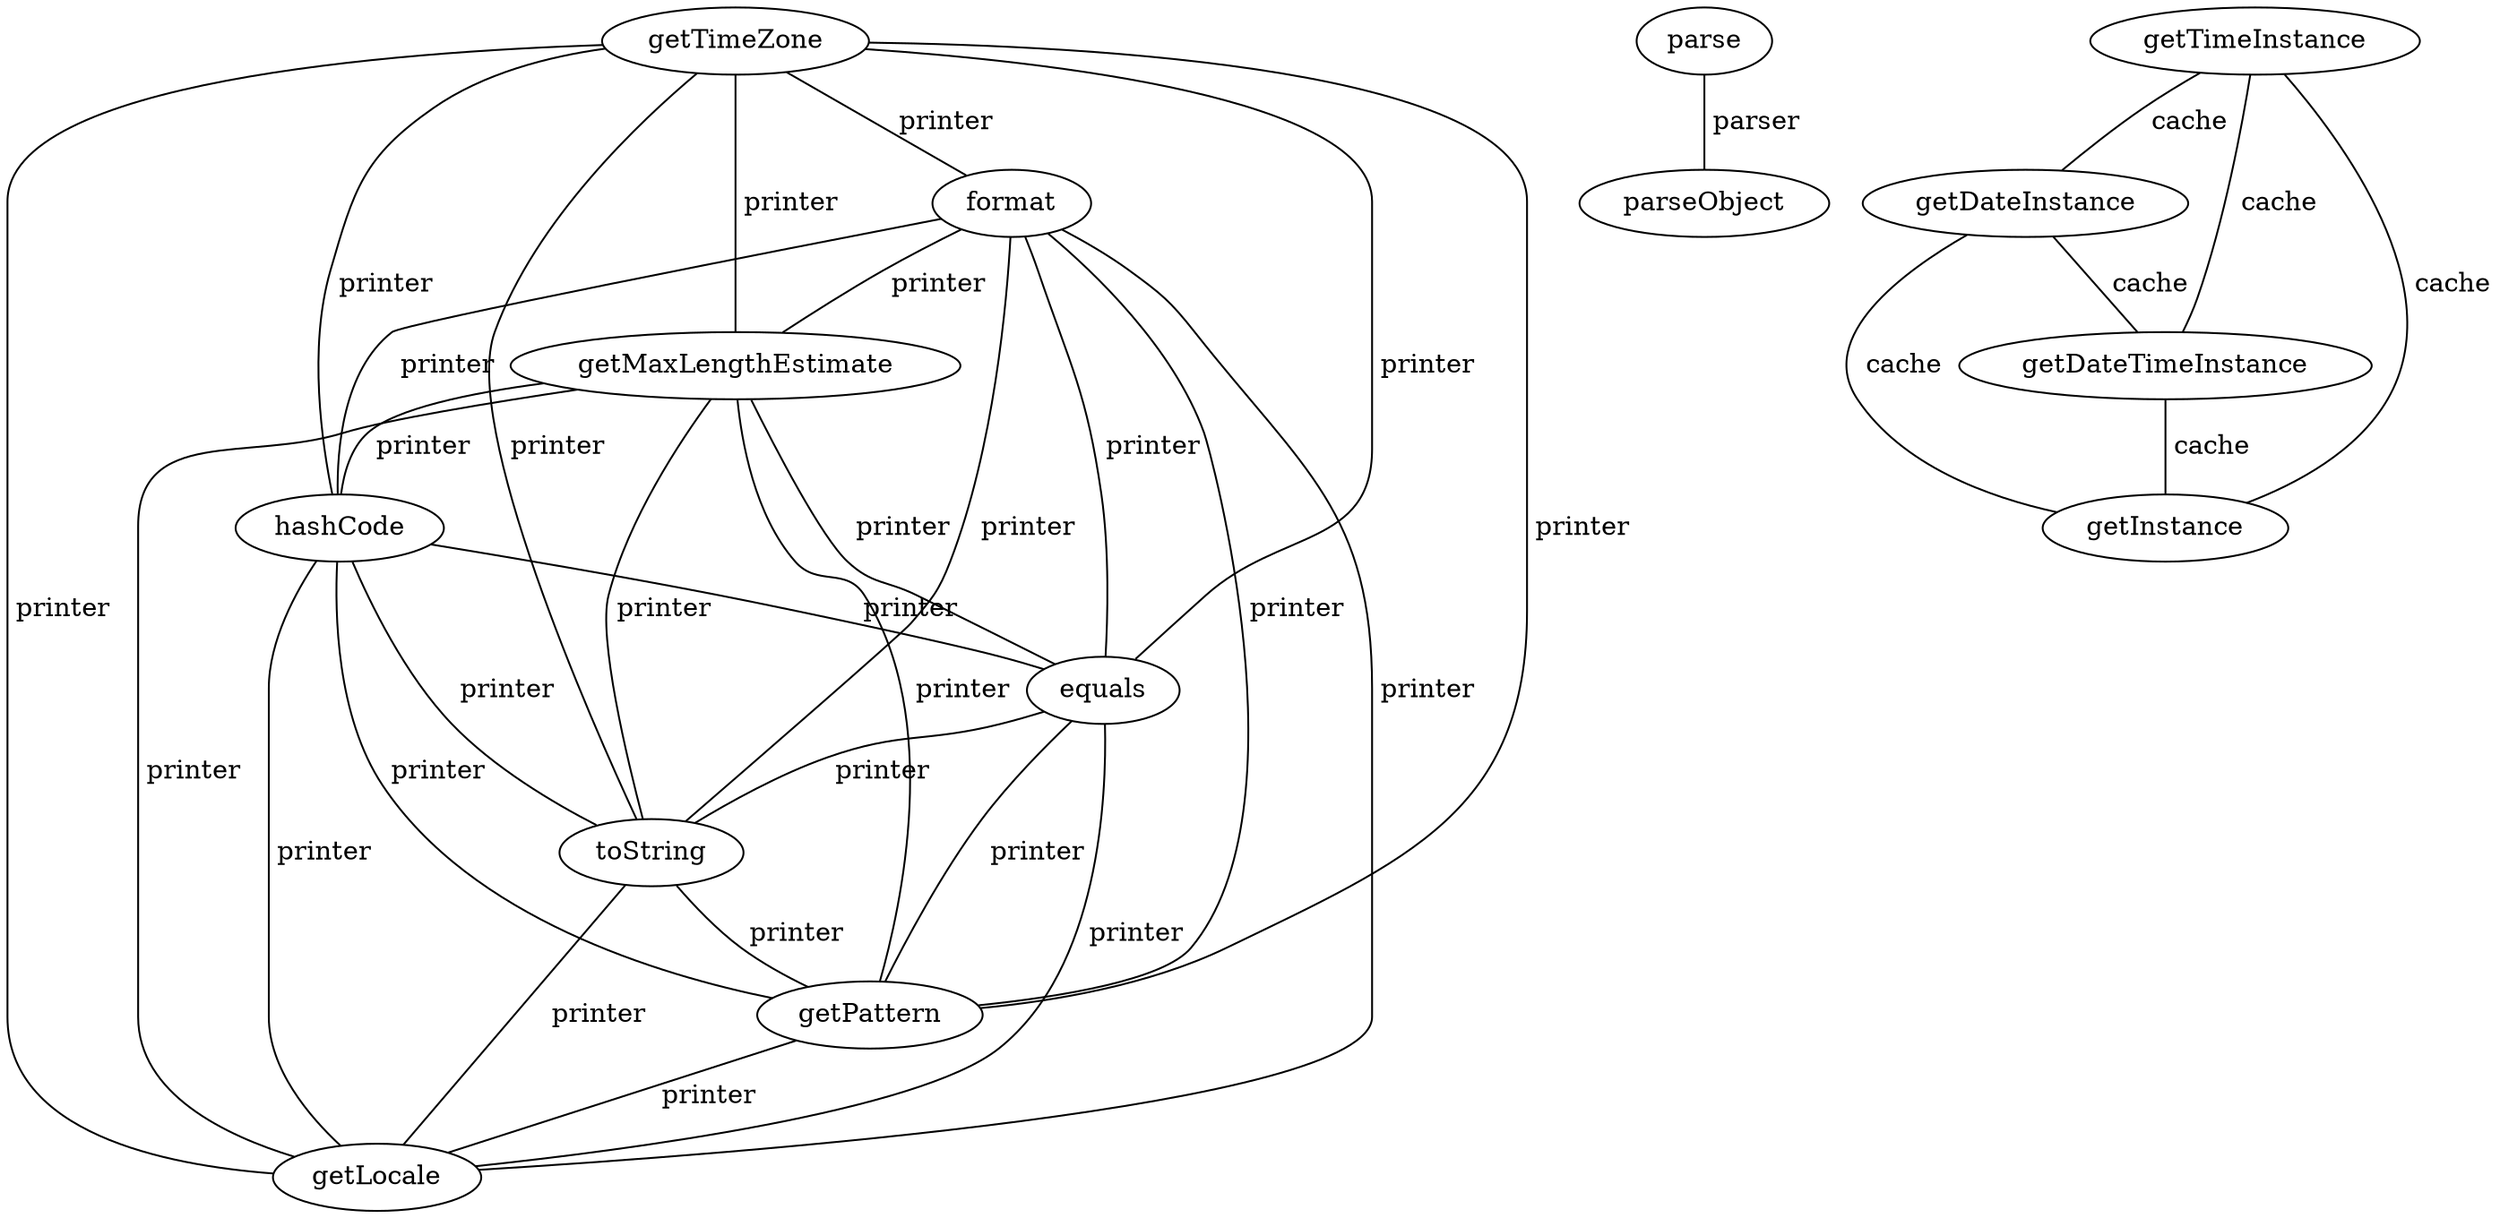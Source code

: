 digraph G {
getTimeZone;
format;
parse;
getTimeInstance;
getDateInstance;
parseObject;
getDateTimeInstance;
getMaxLengthEstimate;
hashCode;
equals;
toString;
getInstance;
getPattern;
getLocale;
getDateTimeInstance -> getInstance [label=" cache", dir=none];
getMaxLengthEstimate -> hashCode [label=" printer", dir=none];
getMaxLengthEstimate -> equals [label=" printer", dir=none];
getMaxLengthEstimate -> toString [label=" printer", dir=none];
getMaxLengthEstimate -> getPattern [label=" printer", dir=none];
getMaxLengthEstimate -> getLocale [label=" printer", dir=none];
getTimeZone -> getMaxLengthEstimate [label=" printer", dir=none];
getTimeZone -> hashCode [label=" printer", dir=none];
getTimeZone -> equals [label=" printer", dir=none];
getTimeZone -> format [label=" printer", dir=none];
getTimeZone -> toString [label=" printer", dir=none];
getTimeZone -> getPattern [label=" printer", dir=none];
getTimeZone -> getLocale [label=" printer", dir=none];
hashCode -> equals [label=" printer", dir=none];
hashCode -> toString [label=" printer", dir=none];
hashCode -> getPattern [label=" printer", dir=none];
hashCode -> getLocale [label=" printer", dir=none];
equals -> toString [label=" printer", dir=none];
equals -> getPattern [label=" printer", dir=none];
equals -> getLocale [label=" printer", dir=none];
format -> getMaxLengthEstimate [label=" printer", dir=none];
format -> hashCode [label=" printer", dir=none];
format -> equals [label=" printer", dir=none];
format -> toString [label=" printer", dir=none];
format -> getPattern [label=" printer", dir=none];
format -> getLocale [label=" printer", dir=none];
toString -> getPattern [label=" printer", dir=none];
toString -> getLocale [label=" printer", dir=none];
parse -> parseObject [label=" parser", dir=none];
getTimeInstance -> getDateTimeInstance [label=" cache", dir=none];
getTimeInstance -> getInstance [label=" cache", dir=none];
getTimeInstance -> getDateInstance [label=" cache", dir=none];
getPattern -> getLocale [label=" printer", dir=none];
getDateInstance -> getDateTimeInstance [label=" cache", dir=none];
getDateInstance -> getInstance [label=" cache", dir=none];
}
